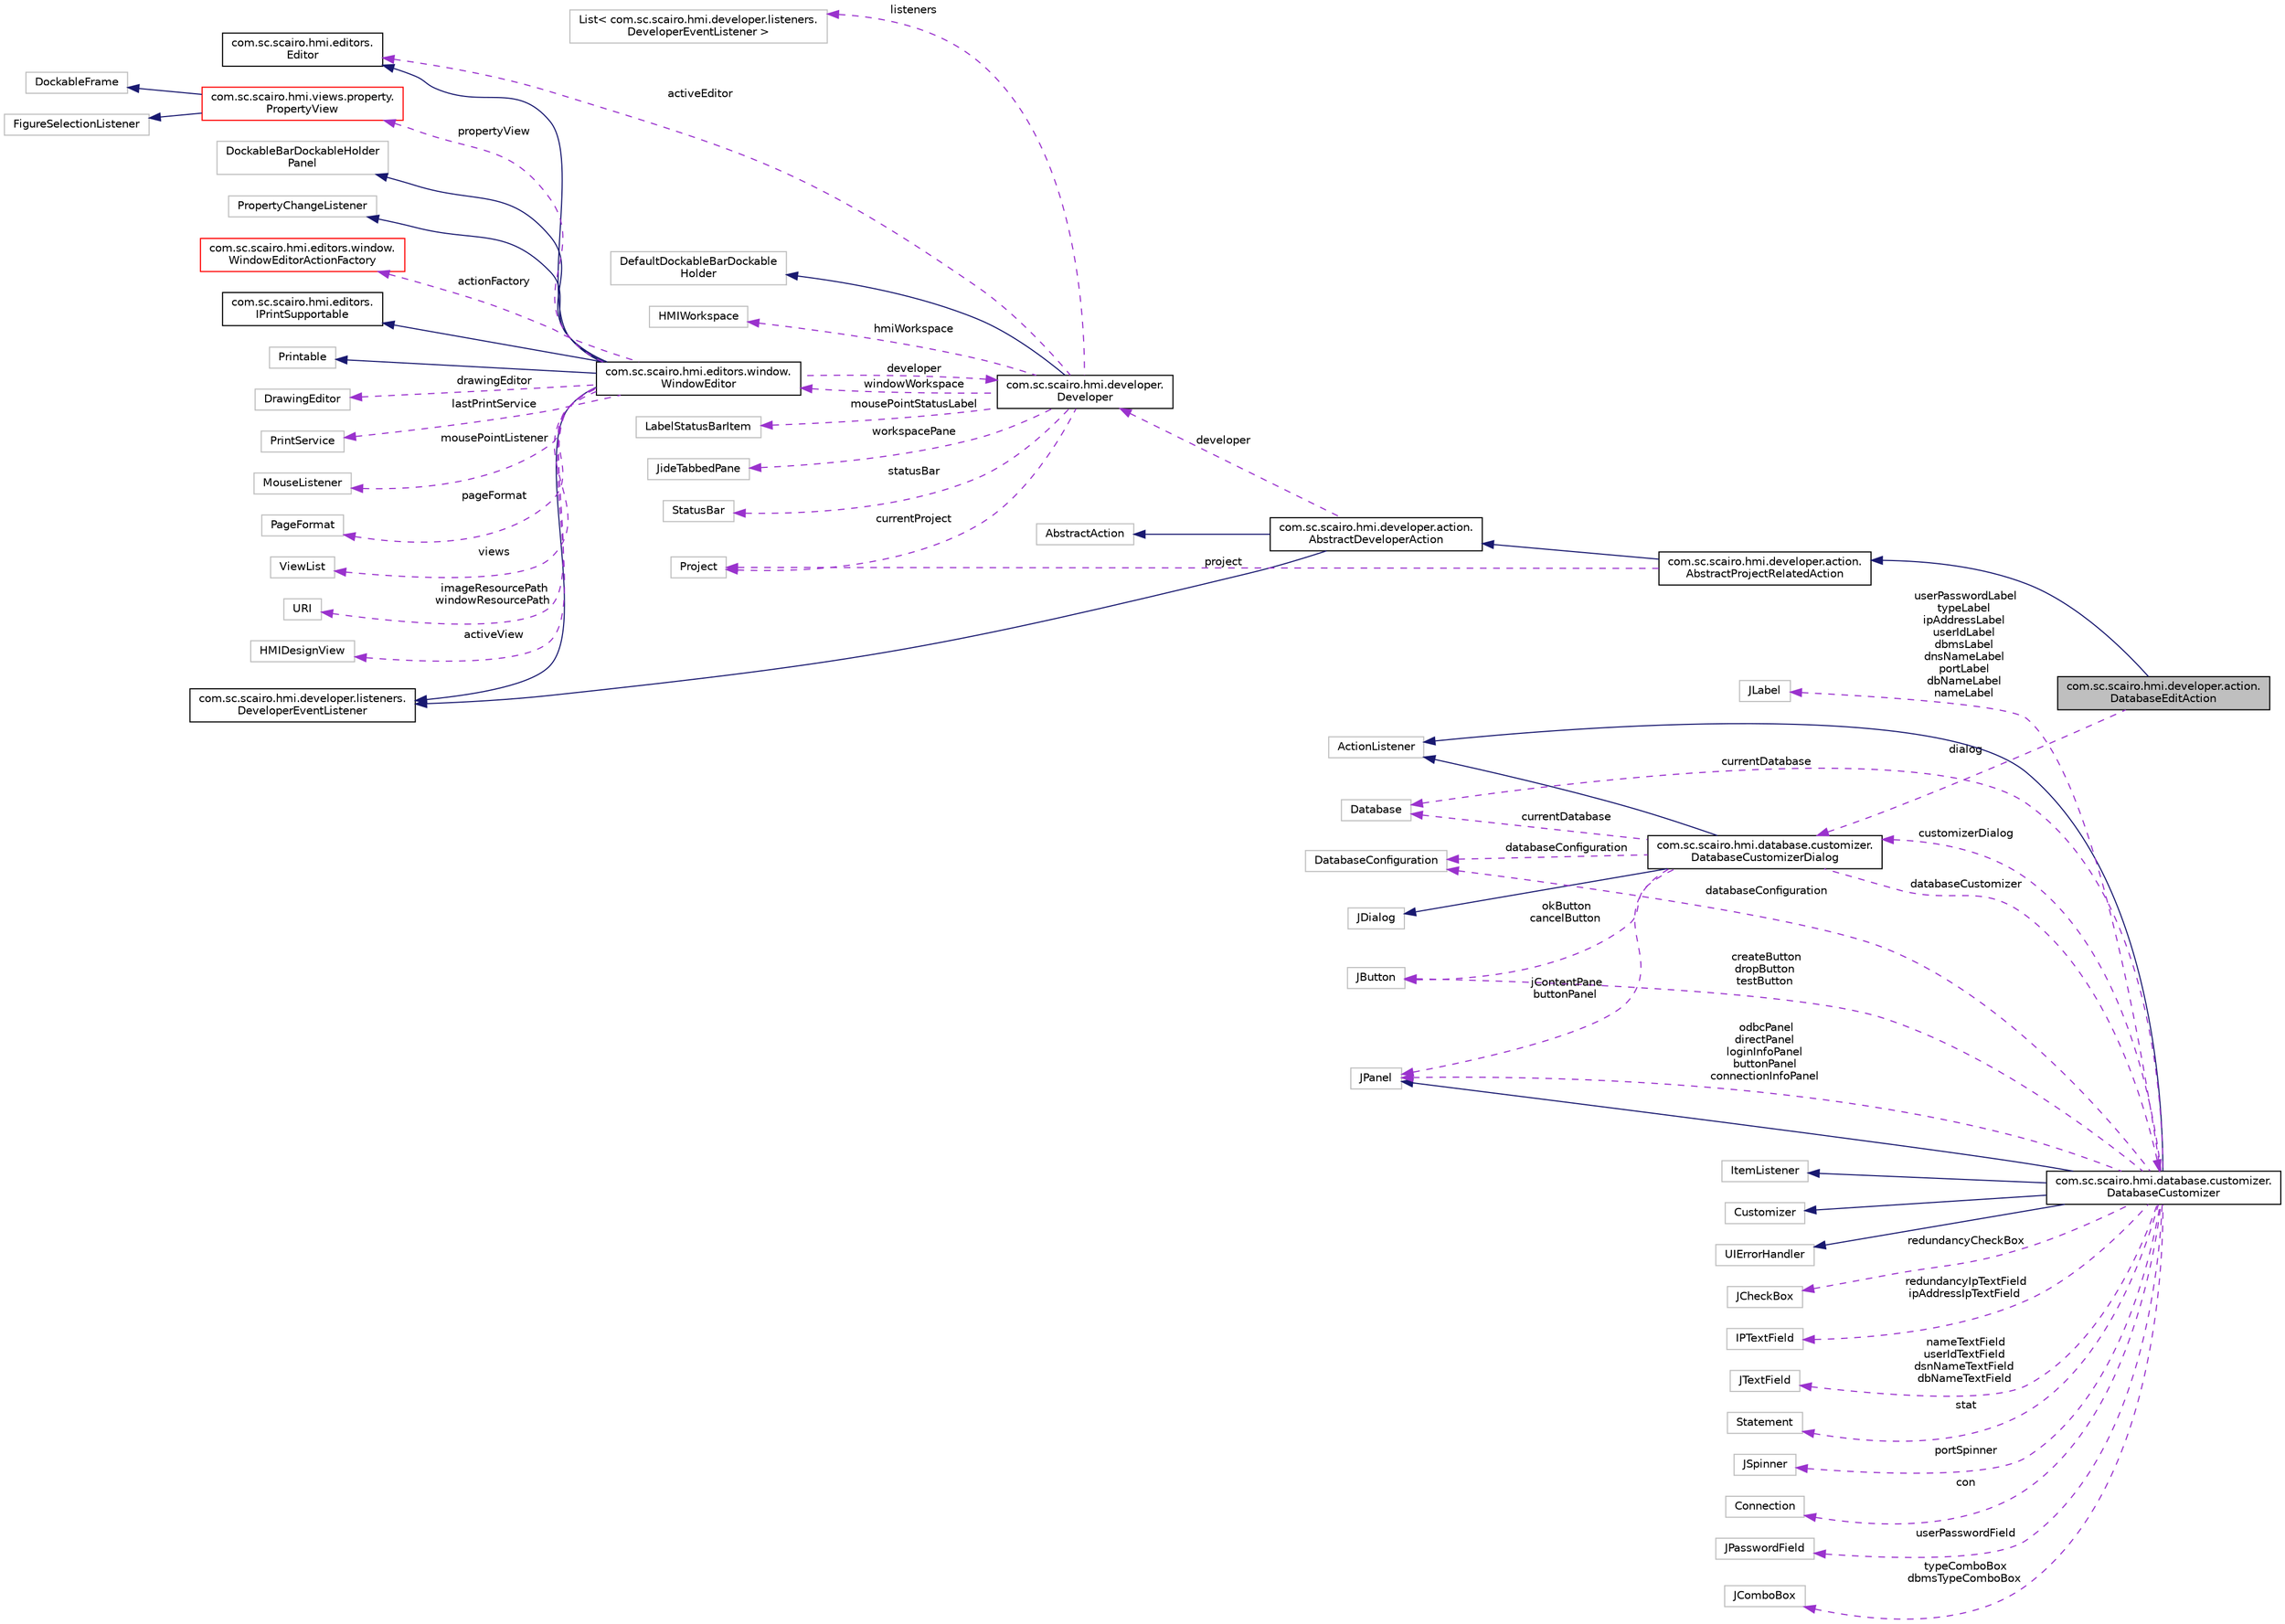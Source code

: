 digraph "com.sc.scairo.hmi.developer.action.DatabaseEditAction"
{
 // LATEX_PDF_SIZE
  edge [fontname="Helvetica",fontsize="10",labelfontname="Helvetica",labelfontsize="10"];
  node [fontname="Helvetica",fontsize="10",shape=record];
  rankdir="LR";
  Node1 [label="com.sc.scairo.hmi.developer.action.\lDatabaseEditAction",height=0.2,width=0.4,color="black", fillcolor="grey75", style="filled", fontcolor="black",tooltip=" "];
  Node2 -> Node1 [dir="back",color="midnightblue",fontsize="10",style="solid",fontname="Helvetica"];
  Node2 [label="com.sc.scairo.hmi.developer.action.\lAbstractProjectRelatedAction",height=0.2,width=0.4,color="black", fillcolor="white", style="filled",URL="$classcom_1_1sc_1_1scairo_1_1hmi_1_1developer_1_1action_1_1_abstract_project_related_action.html",tooltip=" "];
  Node3 -> Node2 [dir="back",color="midnightblue",fontsize="10",style="solid",fontname="Helvetica"];
  Node3 [label="com.sc.scairo.hmi.developer.action.\lAbstractDeveloperAction",height=0.2,width=0.4,color="black", fillcolor="white", style="filled",URL="$classcom_1_1sc_1_1scairo_1_1hmi_1_1developer_1_1action_1_1_abstract_developer_action.html",tooltip=" "];
  Node4 -> Node3 [dir="back",color="midnightblue",fontsize="10",style="solid",fontname="Helvetica"];
  Node4 [label="AbstractAction",height=0.2,width=0.4,color="grey75", fillcolor="white", style="filled",tooltip=" "];
  Node5 -> Node3 [dir="back",color="midnightblue",fontsize="10",style="solid",fontname="Helvetica"];
  Node5 [label="com.sc.scairo.hmi.developer.listeners.\lDeveloperEventListener",height=0.2,width=0.4,color="black", fillcolor="white", style="filled",URL="$interfacecom_1_1sc_1_1scairo_1_1hmi_1_1developer_1_1listeners_1_1_developer_event_listener.html",tooltip=" "];
  Node6 -> Node3 [dir="back",color="darkorchid3",fontsize="10",style="dashed",label=" developer" ,fontname="Helvetica"];
  Node6 [label="com.sc.scairo.hmi.developer.\lDeveloper",height=0.2,width=0.4,color="black", fillcolor="white", style="filled",URL="$classcom_1_1sc_1_1scairo_1_1hmi_1_1developer_1_1_developer.html",tooltip=" "];
  Node7 -> Node6 [dir="back",color="midnightblue",fontsize="10",style="solid",fontname="Helvetica"];
  Node7 [label="DefaultDockableBarDockable\lHolder",height=0.2,width=0.4,color="grey75", fillcolor="white", style="filled",tooltip=" "];
  Node8 -> Node6 [dir="back",color="darkorchid3",fontsize="10",style="dashed",label=" hmiWorkspace" ,fontname="Helvetica"];
  Node8 [label="HMIWorkspace",height=0.2,width=0.4,color="grey75", fillcolor="white", style="filled",tooltip=" "];
  Node9 -> Node6 [dir="back",color="darkorchid3",fontsize="10",style="dashed",label=" windowWorkspace" ,fontname="Helvetica"];
  Node9 [label="com.sc.scairo.hmi.editors.window.\lWindowEditor",height=0.2,width=0.4,color="black", fillcolor="white", style="filled",URL="$classcom_1_1sc_1_1scairo_1_1hmi_1_1editors_1_1window_1_1_window_editor.html",tooltip=" "];
  Node10 -> Node9 [dir="back",color="midnightblue",fontsize="10",style="solid",fontname="Helvetica"];
  Node10 [label="DockableBarDockableHolder\lPanel",height=0.2,width=0.4,color="grey75", fillcolor="white", style="filled",tooltip=" "];
  Node5 -> Node9 [dir="back",color="midnightblue",fontsize="10",style="solid",fontname="Helvetica"];
  Node11 -> Node9 [dir="back",color="midnightblue",fontsize="10",style="solid",fontname="Helvetica"];
  Node11 [label="PropertyChangeListener",height=0.2,width=0.4,color="grey75", fillcolor="white", style="filled",tooltip=" "];
  Node12 -> Node9 [dir="back",color="midnightblue",fontsize="10",style="solid",fontname="Helvetica"];
  Node12 [label="com.sc.scairo.hmi.editors.\lEditor",height=0.2,width=0.4,color="black", fillcolor="white", style="filled",URL="$interfacecom_1_1sc_1_1scairo_1_1hmi_1_1editors_1_1_editor.html",tooltip=" "];
  Node13 -> Node9 [dir="back",color="midnightblue",fontsize="10",style="solid",fontname="Helvetica"];
  Node13 [label="com.sc.scairo.hmi.editors.\lIPrintSupportable",height=0.2,width=0.4,color="black", fillcolor="white", style="filled",URL="$interfacecom_1_1sc_1_1scairo_1_1hmi_1_1editors_1_1_i_print_supportable.html",tooltip=" "];
  Node14 -> Node9 [dir="back",color="midnightblue",fontsize="10",style="solid",fontname="Helvetica"];
  Node14 [label="Printable",height=0.2,width=0.4,color="grey75", fillcolor="white", style="filled",tooltip=" "];
  Node15 -> Node9 [dir="back",color="darkorchid3",fontsize="10",style="dashed",label=" drawingEditor" ,fontname="Helvetica"];
  Node15 [label="DrawingEditor",height=0.2,width=0.4,color="grey75", fillcolor="white", style="filled",tooltip=" "];
  Node16 -> Node9 [dir="back",color="darkorchid3",fontsize="10",style="dashed",label=" lastPrintService" ,fontname="Helvetica"];
  Node16 [label="PrintService",height=0.2,width=0.4,color="grey75", fillcolor="white", style="filled",tooltip=" "];
  Node17 -> Node9 [dir="back",color="darkorchid3",fontsize="10",style="dashed",label=" mousePointListener" ,fontname="Helvetica"];
  Node17 [label="MouseListener",height=0.2,width=0.4,color="grey75", fillcolor="white", style="filled",tooltip=" "];
  Node18 -> Node9 [dir="back",color="darkorchid3",fontsize="10",style="dashed",label=" pageFormat" ,fontname="Helvetica"];
  Node18 [label="PageFormat",height=0.2,width=0.4,color="grey75", fillcolor="white", style="filled",tooltip=" "];
  Node19 -> Node9 [dir="back",color="darkorchid3",fontsize="10",style="dashed",label=" views" ,fontname="Helvetica"];
  Node19 [label="ViewList",height=0.2,width=0.4,color="grey75", fillcolor="white", style="filled",tooltip=" "];
  Node20 -> Node9 [dir="back",color="darkorchid3",fontsize="10",style="dashed",label=" imageResourcePath\nwindowResourcePath" ,fontname="Helvetica"];
  Node20 [label="URI",height=0.2,width=0.4,color="grey75", fillcolor="white", style="filled",tooltip=" "];
  Node21 -> Node9 [dir="back",color="darkorchid3",fontsize="10",style="dashed",label=" activeView" ,fontname="Helvetica"];
  Node21 [label="HMIDesignView",height=0.2,width=0.4,color="grey75", fillcolor="white", style="filled",tooltip=" "];
  Node6 -> Node9 [dir="back",color="darkorchid3",fontsize="10",style="dashed",label=" developer" ,fontname="Helvetica"];
  Node22 -> Node9 [dir="back",color="darkorchid3",fontsize="10",style="dashed",label=" propertyView" ,fontname="Helvetica"];
  Node22 [label="com.sc.scairo.hmi.views.property.\lPropertyView",height=0.2,width=0.4,color="red", fillcolor="white", style="filled",URL="$classcom_1_1sc_1_1scairo_1_1hmi_1_1views_1_1property_1_1_property_view.html",tooltip=" "];
  Node23 -> Node22 [dir="back",color="midnightblue",fontsize="10",style="solid",fontname="Helvetica"];
  Node23 [label="DockableFrame",height=0.2,width=0.4,color="grey75", fillcolor="white", style="filled",tooltip=" "];
  Node24 -> Node22 [dir="back",color="midnightblue",fontsize="10",style="solid",fontname="Helvetica"];
  Node24 [label="FigureSelectionListener",height=0.2,width=0.4,color="grey75", fillcolor="white", style="filled",tooltip=" "];
  Node48 -> Node9 [dir="back",color="darkorchid3",fontsize="10",style="dashed",label=" actionFactory" ,fontname="Helvetica"];
  Node48 [label="com.sc.scairo.hmi.editors.window.\lWindowEditorActionFactory",height=0.2,width=0.4,color="red", fillcolor="white", style="filled",URL="$classcom_1_1sc_1_1scairo_1_1hmi_1_1editors_1_1window_1_1_window_editor_action_factory.html",tooltip=" "];
  Node56 -> Node6 [dir="back",color="darkorchid3",fontsize="10",style="dashed",label=" mousePointStatusLabel" ,fontname="Helvetica"];
  Node56 [label="LabelStatusBarItem",height=0.2,width=0.4,color="grey75", fillcolor="white", style="filled",tooltip=" "];
  Node57 -> Node6 [dir="back",color="darkorchid3",fontsize="10",style="dashed",label=" workspacePane" ,fontname="Helvetica"];
  Node57 [label="JideTabbedPane",height=0.2,width=0.4,color="grey75", fillcolor="white", style="filled",tooltip=" "];
  Node58 -> Node6 [dir="back",color="darkorchid3",fontsize="10",style="dashed",label=" statusBar" ,fontname="Helvetica"];
  Node58 [label="StatusBar",height=0.2,width=0.4,color="grey75", fillcolor="white", style="filled",tooltip=" "];
  Node59 -> Node6 [dir="back",color="darkorchid3",fontsize="10",style="dashed",label=" currentProject" ,fontname="Helvetica"];
  Node59 [label="Project",height=0.2,width=0.4,color="grey75", fillcolor="white", style="filled",tooltip=" "];
  Node60 -> Node6 [dir="back",color="darkorchid3",fontsize="10",style="dashed",label=" listeners" ,fontname="Helvetica"];
  Node60 [label="List\< com.sc.scairo.hmi.developer.listeners.\lDeveloperEventListener \>",height=0.2,width=0.4,color="grey75", fillcolor="white", style="filled",tooltip=" "];
  Node12 -> Node6 [dir="back",color="darkorchid3",fontsize="10",style="dashed",label=" activeEditor" ,fontname="Helvetica"];
  Node59 -> Node2 [dir="back",color="darkorchid3",fontsize="10",style="dashed",label=" project" ,fontname="Helvetica"];
  Node61 -> Node1 [dir="back",color="darkorchid3",fontsize="10",style="dashed",label=" dialog" ,fontname="Helvetica"];
  Node61 [label="com.sc.scairo.hmi.database.customizer.\lDatabaseCustomizerDialog",height=0.2,width=0.4,color="black", fillcolor="white", style="filled",URL="$classcom_1_1sc_1_1scairo_1_1hmi_1_1database_1_1customizer_1_1_database_customizer_dialog.html",tooltip=" "];
  Node62 -> Node61 [dir="back",color="midnightblue",fontsize="10",style="solid",fontname="Helvetica"];
  Node62 [label="JDialog",height=0.2,width=0.4,color="grey75", fillcolor="white", style="filled",tooltip=" "];
  Node63 -> Node61 [dir="back",color="midnightblue",fontsize="10",style="solid",fontname="Helvetica"];
  Node63 [label="ActionListener",height=0.2,width=0.4,color="grey75", fillcolor="white", style="filled",tooltip=" "];
  Node64 -> Node61 [dir="back",color="darkorchid3",fontsize="10",style="dashed",label=" currentDatabase" ,fontname="Helvetica"];
  Node64 [label="Database",height=0.2,width=0.4,color="grey75", fillcolor="white", style="filled",tooltip=" "];
  Node65 -> Node61 [dir="back",color="darkorchid3",fontsize="10",style="dashed",label=" okButton\ncancelButton" ,fontname="Helvetica"];
  Node65 [label="JButton",height=0.2,width=0.4,color="grey75", fillcolor="white", style="filled",tooltip=" "];
  Node66 -> Node61 [dir="back",color="darkorchid3",fontsize="10",style="dashed",label=" databaseCustomizer" ,fontname="Helvetica"];
  Node66 [label="com.sc.scairo.hmi.database.customizer.\lDatabaseCustomizer",height=0.2,width=0.4,color="black", fillcolor="white", style="filled",URL="$classcom_1_1sc_1_1scairo_1_1hmi_1_1database_1_1customizer_1_1_database_customizer.html",tooltip=" "];
  Node67 -> Node66 [dir="back",color="midnightblue",fontsize="10",style="solid",fontname="Helvetica"];
  Node67 [label="JPanel",height=0.2,width=0.4,color="grey75", fillcolor="white", style="filled",tooltip=" "];
  Node68 -> Node66 [dir="back",color="midnightblue",fontsize="10",style="solid",fontname="Helvetica"];
  Node68 [label="ItemListener",height=0.2,width=0.4,color="grey75", fillcolor="white", style="filled",tooltip=" "];
  Node63 -> Node66 [dir="back",color="midnightblue",fontsize="10",style="solid",fontname="Helvetica"];
  Node69 -> Node66 [dir="back",color="midnightblue",fontsize="10",style="solid",fontname="Helvetica"];
  Node69 [label="Customizer",height=0.2,width=0.4,color="grey75", fillcolor="white", style="filled",tooltip=" "];
  Node70 -> Node66 [dir="back",color="midnightblue",fontsize="10",style="solid",fontname="Helvetica"];
  Node70 [label="UIErrorHandler",height=0.2,width=0.4,color="grey75", fillcolor="white", style="filled",tooltip=" "];
  Node64 -> Node66 [dir="back",color="darkorchid3",fontsize="10",style="dashed",label=" currentDatabase" ,fontname="Helvetica"];
  Node71 -> Node66 [dir="back",color="darkorchid3",fontsize="10",style="dashed",label=" redundancyCheckBox" ,fontname="Helvetica"];
  Node71 [label="JCheckBox",height=0.2,width=0.4,color="grey75", fillcolor="white", style="filled",tooltip=" "];
  Node65 -> Node66 [dir="back",color="darkorchid3",fontsize="10",style="dashed",label=" createButton\ndropButton\ntestButton" ,fontname="Helvetica"];
  Node61 -> Node66 [dir="back",color="darkorchid3",fontsize="10",style="dashed",label=" customizerDialog" ,fontname="Helvetica"];
  Node72 -> Node66 [dir="back",color="darkorchid3",fontsize="10",style="dashed",label=" redundancyIpTextField\nipAddressIpTextField" ,fontname="Helvetica"];
  Node72 [label="IPTextField",height=0.2,width=0.4,color="grey75", fillcolor="white", style="filled",tooltip=" "];
  Node73 -> Node66 [dir="back",color="darkorchid3",fontsize="10",style="dashed",label=" nameTextField\nuserIdTextField\ndsnNameTextField\ndbNameTextField" ,fontname="Helvetica"];
  Node73 [label="JTextField",height=0.2,width=0.4,color="grey75", fillcolor="white", style="filled",tooltip=" "];
  Node74 -> Node66 [dir="back",color="darkorchid3",fontsize="10",style="dashed",label=" stat" ,fontname="Helvetica"];
  Node74 [label="Statement",height=0.2,width=0.4,color="grey75", fillcolor="white", style="filled",tooltip=" "];
  Node75 -> Node66 [dir="back",color="darkorchid3",fontsize="10",style="dashed",label=" portSpinner" ,fontname="Helvetica"];
  Node75 [label="JSpinner",height=0.2,width=0.4,color="grey75", fillcolor="white", style="filled",tooltip=" "];
  Node76 -> Node66 [dir="back",color="darkorchid3",fontsize="10",style="dashed",label=" con" ,fontname="Helvetica"];
  Node76 [label="Connection",height=0.2,width=0.4,color="grey75", fillcolor="white", style="filled",tooltip=" "];
  Node77 -> Node66 [dir="back",color="darkorchid3",fontsize="10",style="dashed",label=" userPasswordField" ,fontname="Helvetica"];
  Node77 [label="JPasswordField",height=0.2,width=0.4,color="grey75", fillcolor="white", style="filled",tooltip=" "];
  Node78 -> Node66 [dir="back",color="darkorchid3",fontsize="10",style="dashed",label=" typeComboBox\ndbmsTypeComboBox" ,fontname="Helvetica"];
  Node78 [label="JComboBox",height=0.2,width=0.4,color="grey75", fillcolor="white", style="filled",tooltip=" "];
  Node79 -> Node66 [dir="back",color="darkorchid3",fontsize="10",style="dashed",label=" userPasswordLabel\ntypeLabel\nipAddressLabel\nuserIdLabel\ndbmsLabel\ndnsNameLabel\nportLabel\ndbNameLabel\nnameLabel" ,fontname="Helvetica"];
  Node79 [label="JLabel",height=0.2,width=0.4,color="grey75", fillcolor="white", style="filled",tooltip=" "];
  Node80 -> Node66 [dir="back",color="darkorchid3",fontsize="10",style="dashed",label=" databaseConfiguration" ,fontname="Helvetica"];
  Node80 [label="DatabaseConfiguration",height=0.2,width=0.4,color="grey75", fillcolor="white", style="filled",tooltip=" "];
  Node67 -> Node66 [dir="back",color="darkorchid3",fontsize="10",style="dashed",label=" odbcPanel\ndirectPanel\nloginInfoPanel\nbuttonPanel\nconnectionInfoPanel" ,fontname="Helvetica"];
  Node80 -> Node61 [dir="back",color="darkorchid3",fontsize="10",style="dashed",label=" databaseConfiguration" ,fontname="Helvetica"];
  Node67 -> Node61 [dir="back",color="darkorchid3",fontsize="10",style="dashed",label=" jContentPane\nbuttonPanel" ,fontname="Helvetica"];
}
